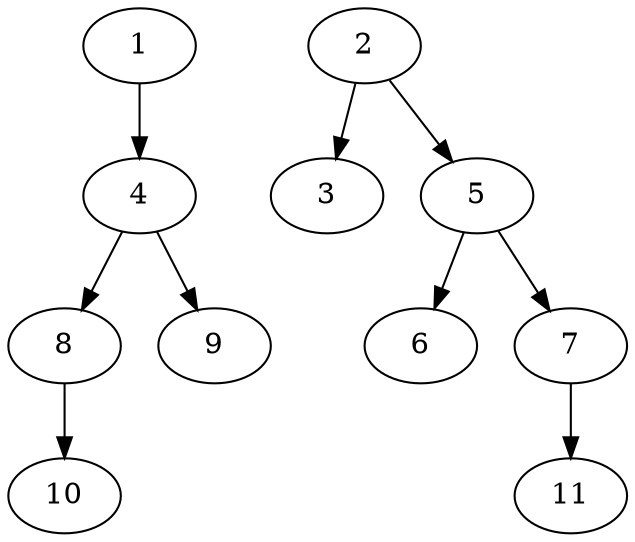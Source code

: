 // DAG (tier=1-easy, mode=compute, n=11, ccr=0.261, fat=0.474, density=0.343, regular=0.607, jump=0.022, mindata=262144, maxdata=2097152)
// DAG automatically generated by daggen at Sun Aug 24 16:33:32 2025
// /home/ermia/Project/Environments/daggen/bin/daggen --dot --ccr 0.261 --fat 0.474 --regular 0.607 --density 0.343 --jump 0.022 --mindata 262144 --maxdata 2097152 -n 11 
digraph G {
  1 [size="366717298934808576", alpha="0.18", expect_size="183358649467404288"]
  1 -> 4 [size ="4098682257408"]
  2 [size="607318343199752192", alpha="0.06", expect_size="303659171599876096"]
  2 -> 3 [size ="5737212280832"]
  2 -> 5 [size ="5737212280832"]
  3 [size="16324131262554890", alpha="0.04", expect_size="8162065631277445"]
  4 [size="8347439816123613184", alpha="0.10", expect_size="4173719908061806592"]
  4 -> 8 [size ="32919926079488"]
  4 -> 9 [size ="32919926079488"]
  5 [size="2178717826997551104", alpha="0.00", expect_size="1089358913498775552"]
  5 -> 6 [size ="13444891803648"]
  5 -> 7 [size ="13444891803648"]
  6 [size="3828890013825036", alpha="0.02", expect_size="1914445006912518"]
  7 [size="8360087450059538432", alpha="0.06", expect_size="4180043725029769216"]
  7 -> 11 [size ="32953170132992"]
  8 [size="251038046791322", alpha="0.13", expect_size="125519023395661"]
  8 -> 10 [size ="8205073645568"]
  9 [size="873772583503736", alpha="0.19", expect_size="436886291751868"]
  10 [size="7587955829286895616", alpha="0.10", expect_size="3793977914643447808"]
  11 [size="719323136000000000", alpha="0.06", expect_size="359661568000000000"]
}